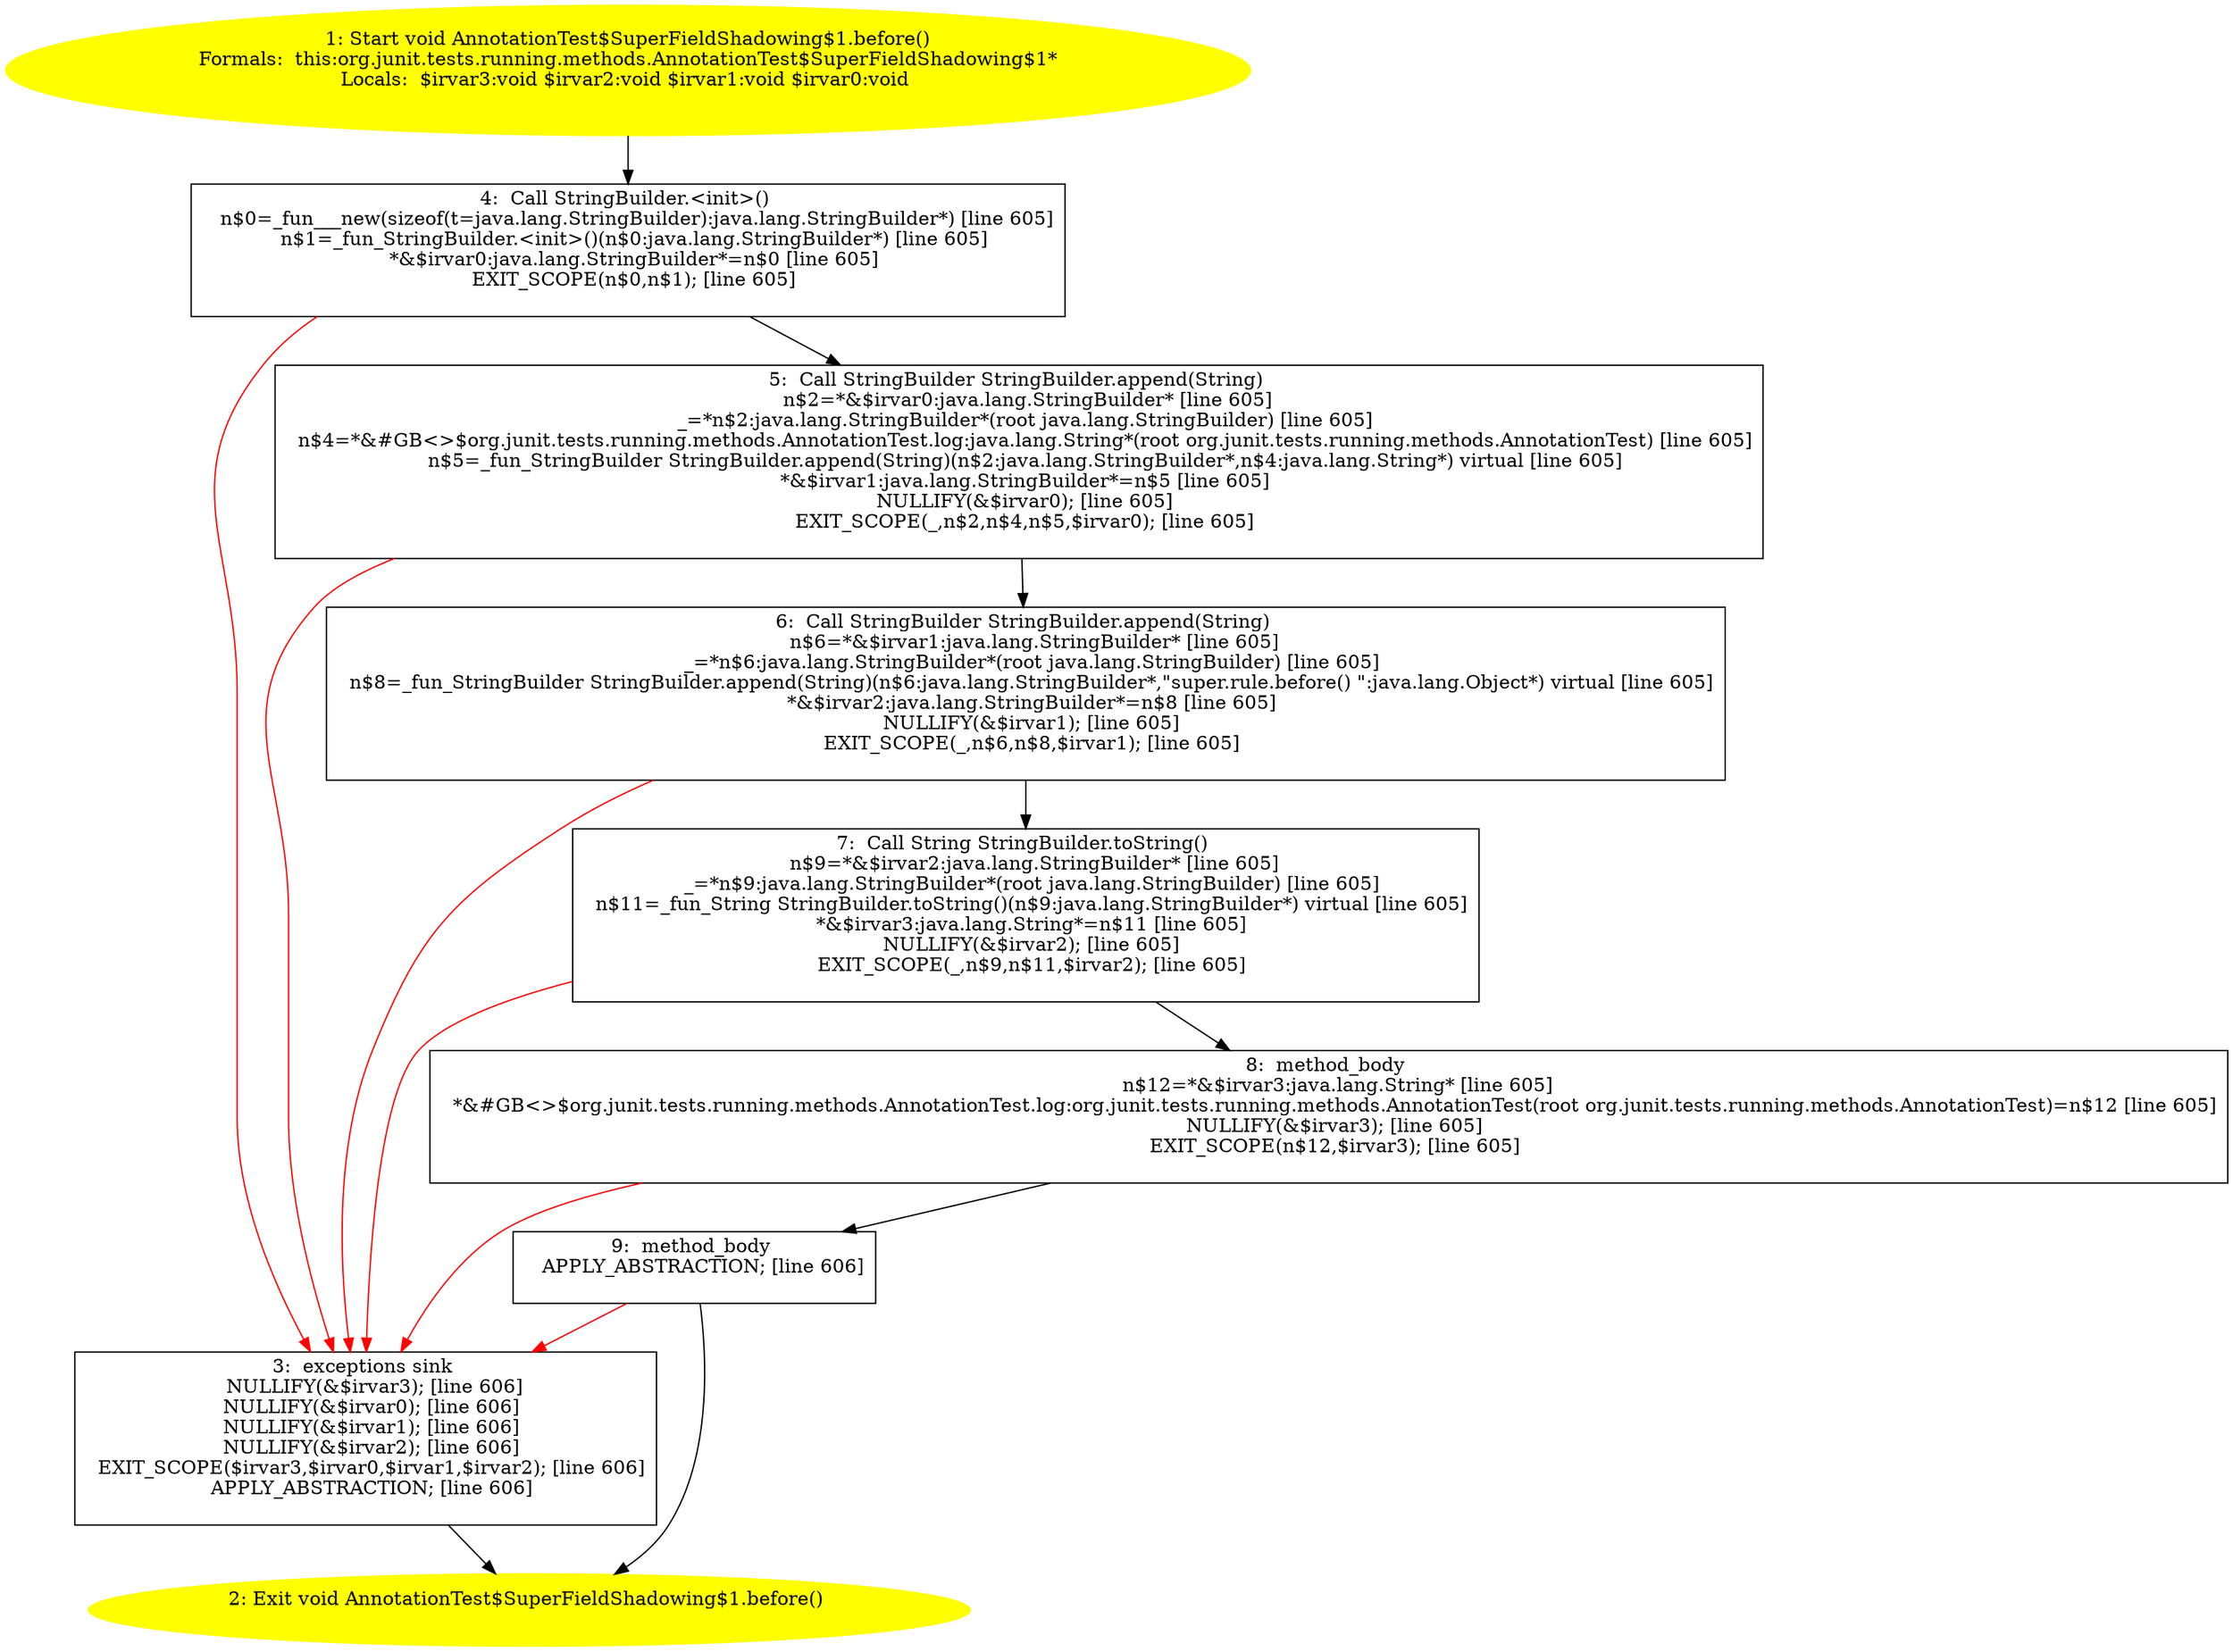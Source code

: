 /* @generated */
digraph cfg {
"org.junit.tests.running.methods.AnnotationTest$SuperFieldShadowing$1.before():void.3e3abc49243ce25a040270f8c5d42ebd_1" [label="1: Start void AnnotationTest$SuperFieldShadowing$1.before()\nFormals:  this:org.junit.tests.running.methods.AnnotationTest$SuperFieldShadowing$1*\nLocals:  $irvar3:void $irvar2:void $irvar1:void $irvar0:void \n  " color=yellow style=filled]
	

	 "org.junit.tests.running.methods.AnnotationTest$SuperFieldShadowing$1.before():void.3e3abc49243ce25a040270f8c5d42ebd_1" -> "org.junit.tests.running.methods.AnnotationTest$SuperFieldShadowing$1.before():void.3e3abc49243ce25a040270f8c5d42ebd_4" ;
"org.junit.tests.running.methods.AnnotationTest$SuperFieldShadowing$1.before():void.3e3abc49243ce25a040270f8c5d42ebd_2" [label="2: Exit void AnnotationTest$SuperFieldShadowing$1.before() \n  " color=yellow style=filled]
	

"org.junit.tests.running.methods.AnnotationTest$SuperFieldShadowing$1.before():void.3e3abc49243ce25a040270f8c5d42ebd_3" [label="3:  exceptions sink \n   NULLIFY(&$irvar3); [line 606]\n  NULLIFY(&$irvar0); [line 606]\n  NULLIFY(&$irvar1); [line 606]\n  NULLIFY(&$irvar2); [line 606]\n  EXIT_SCOPE($irvar3,$irvar0,$irvar1,$irvar2); [line 606]\n  APPLY_ABSTRACTION; [line 606]\n " shape="box"]
	

	 "org.junit.tests.running.methods.AnnotationTest$SuperFieldShadowing$1.before():void.3e3abc49243ce25a040270f8c5d42ebd_3" -> "org.junit.tests.running.methods.AnnotationTest$SuperFieldShadowing$1.before():void.3e3abc49243ce25a040270f8c5d42ebd_2" ;
"org.junit.tests.running.methods.AnnotationTest$SuperFieldShadowing$1.before():void.3e3abc49243ce25a040270f8c5d42ebd_4" [label="4:  Call StringBuilder.<init>() \n   n$0=_fun___new(sizeof(t=java.lang.StringBuilder):java.lang.StringBuilder*) [line 605]\n  n$1=_fun_StringBuilder.<init>()(n$0:java.lang.StringBuilder*) [line 605]\n  *&$irvar0:java.lang.StringBuilder*=n$0 [line 605]\n  EXIT_SCOPE(n$0,n$1); [line 605]\n " shape="box"]
	

	 "org.junit.tests.running.methods.AnnotationTest$SuperFieldShadowing$1.before():void.3e3abc49243ce25a040270f8c5d42ebd_4" -> "org.junit.tests.running.methods.AnnotationTest$SuperFieldShadowing$1.before():void.3e3abc49243ce25a040270f8c5d42ebd_5" ;
	 "org.junit.tests.running.methods.AnnotationTest$SuperFieldShadowing$1.before():void.3e3abc49243ce25a040270f8c5d42ebd_4" -> "org.junit.tests.running.methods.AnnotationTest$SuperFieldShadowing$1.before():void.3e3abc49243ce25a040270f8c5d42ebd_3" [color="red" ];
"org.junit.tests.running.methods.AnnotationTest$SuperFieldShadowing$1.before():void.3e3abc49243ce25a040270f8c5d42ebd_5" [label="5:  Call StringBuilder StringBuilder.append(String) \n   n$2=*&$irvar0:java.lang.StringBuilder* [line 605]\n  _=*n$2:java.lang.StringBuilder*(root java.lang.StringBuilder) [line 605]\n  n$4=*&#GB<>$org.junit.tests.running.methods.AnnotationTest.log:java.lang.String*(root org.junit.tests.running.methods.AnnotationTest) [line 605]\n  n$5=_fun_StringBuilder StringBuilder.append(String)(n$2:java.lang.StringBuilder*,n$4:java.lang.String*) virtual [line 605]\n  *&$irvar1:java.lang.StringBuilder*=n$5 [line 605]\n  NULLIFY(&$irvar0); [line 605]\n  EXIT_SCOPE(_,n$2,n$4,n$5,$irvar0); [line 605]\n " shape="box"]
	

	 "org.junit.tests.running.methods.AnnotationTest$SuperFieldShadowing$1.before():void.3e3abc49243ce25a040270f8c5d42ebd_5" -> "org.junit.tests.running.methods.AnnotationTest$SuperFieldShadowing$1.before():void.3e3abc49243ce25a040270f8c5d42ebd_6" ;
	 "org.junit.tests.running.methods.AnnotationTest$SuperFieldShadowing$1.before():void.3e3abc49243ce25a040270f8c5d42ebd_5" -> "org.junit.tests.running.methods.AnnotationTest$SuperFieldShadowing$1.before():void.3e3abc49243ce25a040270f8c5d42ebd_3" [color="red" ];
"org.junit.tests.running.methods.AnnotationTest$SuperFieldShadowing$1.before():void.3e3abc49243ce25a040270f8c5d42ebd_6" [label="6:  Call StringBuilder StringBuilder.append(String) \n   n$6=*&$irvar1:java.lang.StringBuilder* [line 605]\n  _=*n$6:java.lang.StringBuilder*(root java.lang.StringBuilder) [line 605]\n  n$8=_fun_StringBuilder StringBuilder.append(String)(n$6:java.lang.StringBuilder*,\"super.rule.before() \":java.lang.Object*) virtual [line 605]\n  *&$irvar2:java.lang.StringBuilder*=n$8 [line 605]\n  NULLIFY(&$irvar1); [line 605]\n  EXIT_SCOPE(_,n$6,n$8,$irvar1); [line 605]\n " shape="box"]
	

	 "org.junit.tests.running.methods.AnnotationTest$SuperFieldShadowing$1.before():void.3e3abc49243ce25a040270f8c5d42ebd_6" -> "org.junit.tests.running.methods.AnnotationTest$SuperFieldShadowing$1.before():void.3e3abc49243ce25a040270f8c5d42ebd_7" ;
	 "org.junit.tests.running.methods.AnnotationTest$SuperFieldShadowing$1.before():void.3e3abc49243ce25a040270f8c5d42ebd_6" -> "org.junit.tests.running.methods.AnnotationTest$SuperFieldShadowing$1.before():void.3e3abc49243ce25a040270f8c5d42ebd_3" [color="red" ];
"org.junit.tests.running.methods.AnnotationTest$SuperFieldShadowing$1.before():void.3e3abc49243ce25a040270f8c5d42ebd_7" [label="7:  Call String StringBuilder.toString() \n   n$9=*&$irvar2:java.lang.StringBuilder* [line 605]\n  _=*n$9:java.lang.StringBuilder*(root java.lang.StringBuilder) [line 605]\n  n$11=_fun_String StringBuilder.toString()(n$9:java.lang.StringBuilder*) virtual [line 605]\n  *&$irvar3:java.lang.String*=n$11 [line 605]\n  NULLIFY(&$irvar2); [line 605]\n  EXIT_SCOPE(_,n$9,n$11,$irvar2); [line 605]\n " shape="box"]
	

	 "org.junit.tests.running.methods.AnnotationTest$SuperFieldShadowing$1.before():void.3e3abc49243ce25a040270f8c5d42ebd_7" -> "org.junit.tests.running.methods.AnnotationTest$SuperFieldShadowing$1.before():void.3e3abc49243ce25a040270f8c5d42ebd_8" ;
	 "org.junit.tests.running.methods.AnnotationTest$SuperFieldShadowing$1.before():void.3e3abc49243ce25a040270f8c5d42ebd_7" -> "org.junit.tests.running.methods.AnnotationTest$SuperFieldShadowing$1.before():void.3e3abc49243ce25a040270f8c5d42ebd_3" [color="red" ];
"org.junit.tests.running.methods.AnnotationTest$SuperFieldShadowing$1.before():void.3e3abc49243ce25a040270f8c5d42ebd_8" [label="8:  method_body \n   n$12=*&$irvar3:java.lang.String* [line 605]\n  *&#GB<>$org.junit.tests.running.methods.AnnotationTest.log:org.junit.tests.running.methods.AnnotationTest(root org.junit.tests.running.methods.AnnotationTest)=n$12 [line 605]\n  NULLIFY(&$irvar3); [line 605]\n  EXIT_SCOPE(n$12,$irvar3); [line 605]\n " shape="box"]
	

	 "org.junit.tests.running.methods.AnnotationTest$SuperFieldShadowing$1.before():void.3e3abc49243ce25a040270f8c5d42ebd_8" -> "org.junit.tests.running.methods.AnnotationTest$SuperFieldShadowing$1.before():void.3e3abc49243ce25a040270f8c5d42ebd_9" ;
	 "org.junit.tests.running.methods.AnnotationTest$SuperFieldShadowing$1.before():void.3e3abc49243ce25a040270f8c5d42ebd_8" -> "org.junit.tests.running.methods.AnnotationTest$SuperFieldShadowing$1.before():void.3e3abc49243ce25a040270f8c5d42ebd_3" [color="red" ];
"org.junit.tests.running.methods.AnnotationTest$SuperFieldShadowing$1.before():void.3e3abc49243ce25a040270f8c5d42ebd_9" [label="9:  method_body \n   APPLY_ABSTRACTION; [line 606]\n " shape="box"]
	

	 "org.junit.tests.running.methods.AnnotationTest$SuperFieldShadowing$1.before():void.3e3abc49243ce25a040270f8c5d42ebd_9" -> "org.junit.tests.running.methods.AnnotationTest$SuperFieldShadowing$1.before():void.3e3abc49243ce25a040270f8c5d42ebd_2" ;
	 "org.junit.tests.running.methods.AnnotationTest$SuperFieldShadowing$1.before():void.3e3abc49243ce25a040270f8c5d42ebd_9" -> "org.junit.tests.running.methods.AnnotationTest$SuperFieldShadowing$1.before():void.3e3abc49243ce25a040270f8c5d42ebd_3" [color="red" ];
}
